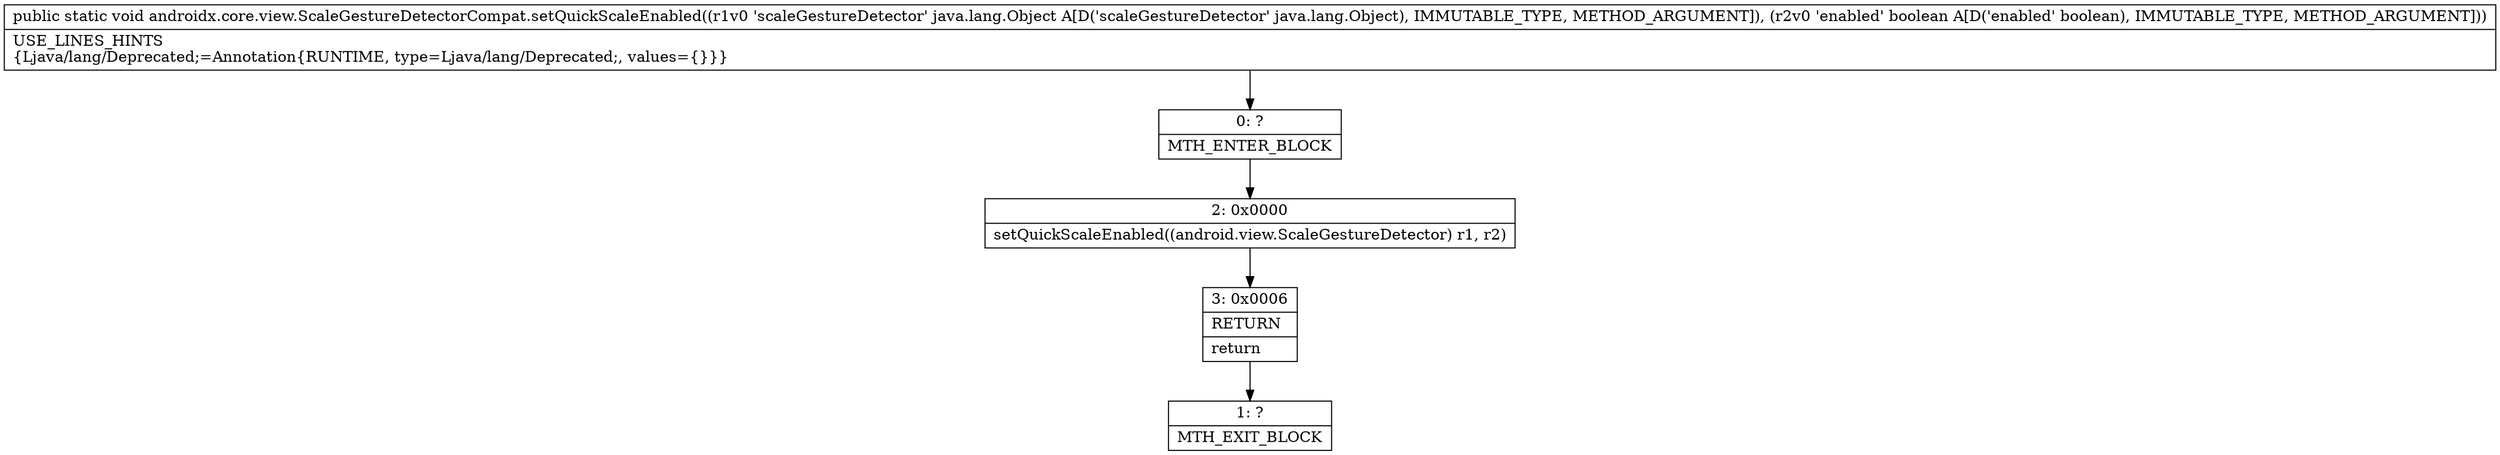 digraph "CFG forandroidx.core.view.ScaleGestureDetectorCompat.setQuickScaleEnabled(Ljava\/lang\/Object;Z)V" {
Node_0 [shape=record,label="{0\:\ ?|MTH_ENTER_BLOCK\l}"];
Node_2 [shape=record,label="{2\:\ 0x0000|setQuickScaleEnabled((android.view.ScaleGestureDetector) r1, r2)\l}"];
Node_3 [shape=record,label="{3\:\ 0x0006|RETURN\l|return\l}"];
Node_1 [shape=record,label="{1\:\ ?|MTH_EXIT_BLOCK\l}"];
MethodNode[shape=record,label="{public static void androidx.core.view.ScaleGestureDetectorCompat.setQuickScaleEnabled((r1v0 'scaleGestureDetector' java.lang.Object A[D('scaleGestureDetector' java.lang.Object), IMMUTABLE_TYPE, METHOD_ARGUMENT]), (r2v0 'enabled' boolean A[D('enabled' boolean), IMMUTABLE_TYPE, METHOD_ARGUMENT]))  | USE_LINES_HINTS\l\{Ljava\/lang\/Deprecated;=Annotation\{RUNTIME, type=Ljava\/lang\/Deprecated;, values=\{\}\}\}\l}"];
MethodNode -> Node_0;Node_0 -> Node_2;
Node_2 -> Node_3;
Node_3 -> Node_1;
}

